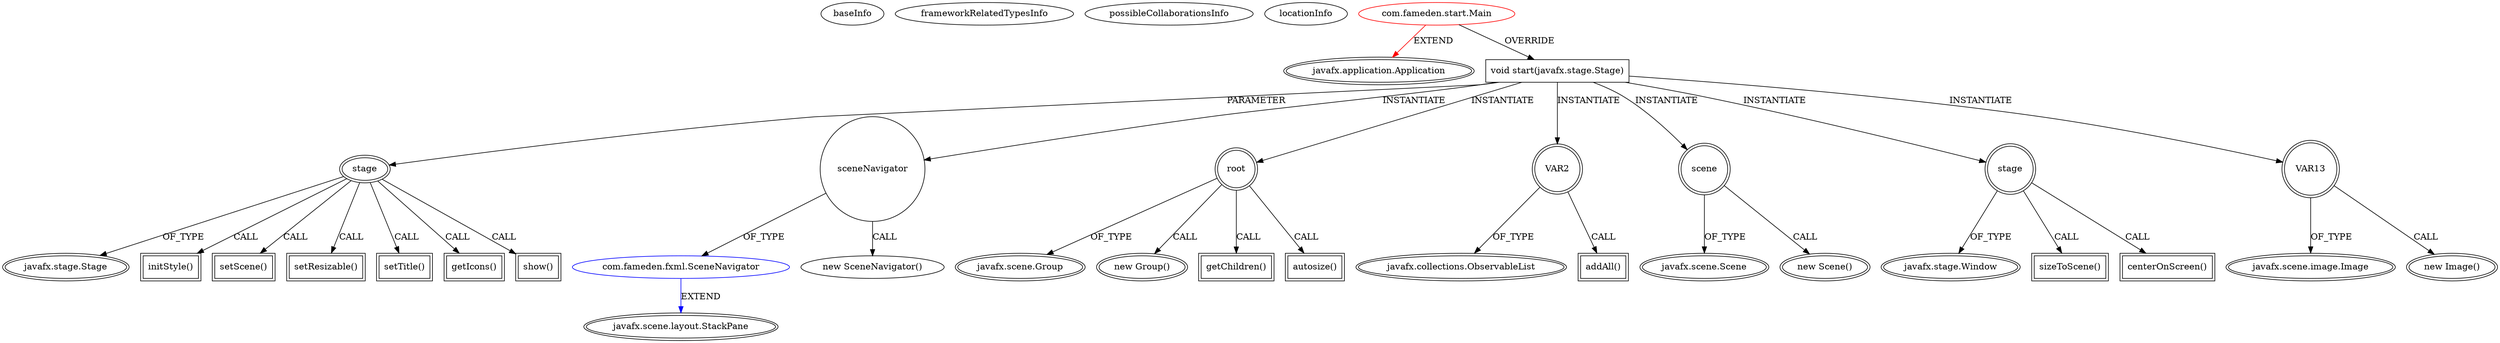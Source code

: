 digraph {
baseInfo[graphId=4007,category="extension_graph",isAnonymous=false,possibleRelation=true]
frameworkRelatedTypesInfo[0="javafx.application.Application"]
possibleCollaborationsInfo[0="4007~OVERRIDING_METHOD_DECLARATION-INSTANTIATION-~javafx.application.Application ~javafx.scene.layout.StackPane ~false~false"]
locationInfo[projectName="ravjot28-FameDen",filePath="/ravjot28-FameDen/FameDen-master/src/com/fameden/start/Main.java",contextSignature="Main",graphId="4007"]
0[label="com.fameden.start.Main",vertexType="ROOT_CLIENT_CLASS_DECLARATION",isFrameworkType=false,color=red]
1[label="javafx.application.Application",vertexType="FRAMEWORK_CLASS_TYPE",isFrameworkType=true,peripheries=2]
2[label="void start(javafx.stage.Stage)",vertexType="OVERRIDING_METHOD_DECLARATION",isFrameworkType=false,shape=box]
3[label="stage",vertexType="PARAMETER_DECLARATION",isFrameworkType=true,peripheries=2]
4[label="javafx.stage.Stage",vertexType="FRAMEWORK_CLASS_TYPE",isFrameworkType=true,peripheries=2]
6[label="sceneNavigator",vertexType="VARIABLE_EXPRESION",isFrameworkType=false,shape=circle]
7[label="com.fameden.fxml.SceneNavigator",vertexType="REFERENCE_CLIENT_CLASS_DECLARATION",isFrameworkType=false,color=blue]
8[label="javafx.scene.layout.StackPane",vertexType="FRAMEWORK_CLASS_TYPE",isFrameworkType=true,peripheries=2]
5[label="new SceneNavigator()",vertexType="CONSTRUCTOR_CALL",isFrameworkType=false]
10[label="root",vertexType="VARIABLE_EXPRESION",isFrameworkType=true,peripheries=2,shape=circle]
11[label="javafx.scene.Group",vertexType="FRAMEWORK_CLASS_TYPE",isFrameworkType=true,peripheries=2]
9[label="new Group()",vertexType="CONSTRUCTOR_CALL",isFrameworkType=true,peripheries=2]
12[label="VAR2",vertexType="VARIABLE_EXPRESION",isFrameworkType=true,peripheries=2,shape=circle]
14[label="javafx.collections.ObservableList",vertexType="FRAMEWORK_INTERFACE_TYPE",isFrameworkType=true,peripheries=2]
13[label="addAll()",vertexType="INSIDE_CALL",isFrameworkType=true,peripheries=2,shape=box]
16[label="getChildren()",vertexType="INSIDE_CALL",isFrameworkType=true,peripheries=2,shape=box]
18[label="autosize()",vertexType="INSIDE_CALL",isFrameworkType=true,peripheries=2,shape=box]
20[label="scene",vertexType="VARIABLE_EXPRESION",isFrameworkType=true,peripheries=2,shape=circle]
21[label="javafx.scene.Scene",vertexType="FRAMEWORK_CLASS_TYPE",isFrameworkType=true,peripheries=2]
19[label="new Scene()",vertexType="CONSTRUCTOR_CALL",isFrameworkType=true,peripheries=2]
23[label="initStyle()",vertexType="INSIDE_CALL",isFrameworkType=true,peripheries=2,shape=box]
24[label="stage",vertexType="VARIABLE_EXPRESION",isFrameworkType=true,peripheries=2,shape=circle]
26[label="javafx.stage.Window",vertexType="FRAMEWORK_CLASS_TYPE",isFrameworkType=true,peripheries=2]
25[label="sizeToScene()",vertexType="INSIDE_CALL",isFrameworkType=true,peripheries=2,shape=box]
28[label="setScene()",vertexType="INSIDE_CALL",isFrameworkType=true,peripheries=2,shape=box]
30[label="setResizable()",vertexType="INSIDE_CALL",isFrameworkType=true,peripheries=2,shape=box]
32[label="centerOnScreen()",vertexType="INSIDE_CALL",isFrameworkType=true,peripheries=2,shape=box]
34[label="setTitle()",vertexType="INSIDE_CALL",isFrameworkType=true,peripheries=2,shape=box]
36[label="getIcons()",vertexType="INSIDE_CALL",isFrameworkType=true,peripheries=2,shape=box]
38[label="VAR13",vertexType="VARIABLE_EXPRESION",isFrameworkType=true,peripheries=2,shape=circle]
39[label="javafx.scene.image.Image",vertexType="FRAMEWORK_CLASS_TYPE",isFrameworkType=true,peripheries=2]
37[label="new Image()",vertexType="CONSTRUCTOR_CALL",isFrameworkType=true,peripheries=2]
41[label="show()",vertexType="INSIDE_CALL",isFrameworkType=true,peripheries=2,shape=box]
0->1[label="EXTEND",color=red]
0->2[label="OVERRIDE"]
3->4[label="OF_TYPE"]
2->3[label="PARAMETER"]
2->6[label="INSTANTIATE"]
7->8[label="EXTEND",color=blue]
6->7[label="OF_TYPE"]
6->5[label="CALL"]
2->10[label="INSTANTIATE"]
10->11[label="OF_TYPE"]
10->9[label="CALL"]
2->12[label="INSTANTIATE"]
12->14[label="OF_TYPE"]
12->13[label="CALL"]
10->16[label="CALL"]
10->18[label="CALL"]
2->20[label="INSTANTIATE"]
20->21[label="OF_TYPE"]
20->19[label="CALL"]
3->23[label="CALL"]
2->24[label="INSTANTIATE"]
24->26[label="OF_TYPE"]
24->25[label="CALL"]
3->28[label="CALL"]
3->30[label="CALL"]
24->32[label="CALL"]
3->34[label="CALL"]
3->36[label="CALL"]
2->38[label="INSTANTIATE"]
38->39[label="OF_TYPE"]
38->37[label="CALL"]
3->41[label="CALL"]
}
